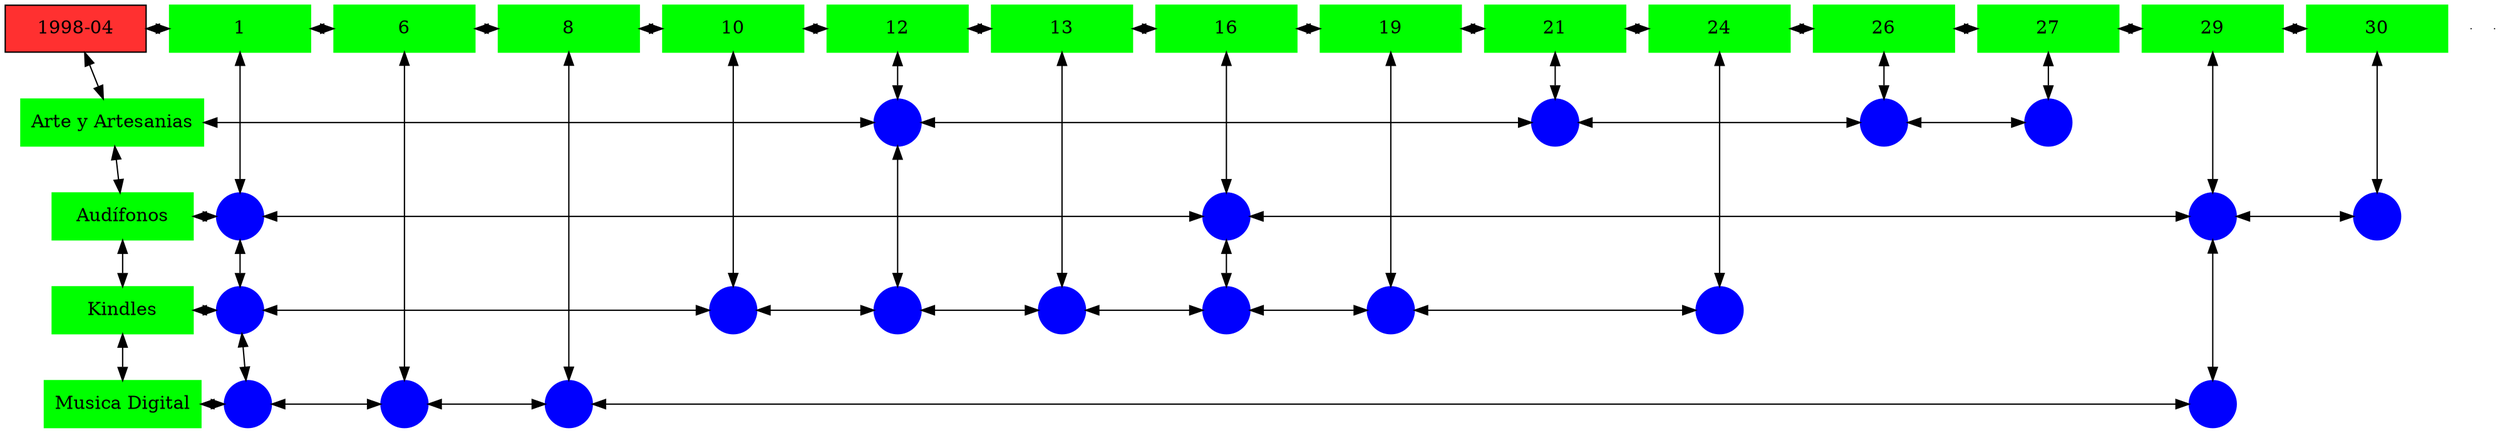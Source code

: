 digraph G{
node[shape="box"];
nodeMt[ label = "1998-04", width = 1.5, style = filled, fillcolor = firebrick1, group = 1 ];
e0[ shape = point, width = 0 ];
e1[ shape = point, width = 0 ];
node0xc001f04960[label="1",color=green,style =filled,width = 1.5 group=1];
nodeMt->node0xc001f04960[dir="both"];
{rank=same;nodeMt;node0xc001f04960;}
node0xc001fb2320[label="6",color=green,style =filled,width = 1.5 group=6];
node0xc001f04960->node0xc001fb2320[dir="both"];
{rank=same;node0xc001f04960;node0xc001fb2320;}
node0xc0020bf400[label="8",color=green,style =filled,width = 1.5 group=8];
node0xc001fb2320->node0xc0020bf400[dir="both"];
{rank=same;node0xc001fb2320;node0xc0020bf400;}
node0xc001e80730[label="10",color=green,style =filled,width = 1.5 group=10];
node0xc0020bf400->node0xc001e80730[dir="both"];
{rank=same;node0xc0020bf400;node0xc001e80730;}
node0xc001e46cd0[label="12",color=green,style =filled,width = 1.5 group=12];
node0xc001e80730->node0xc001e46cd0[dir="both"];
{rank=same;node0xc001e80730;node0xc001e46cd0;}
node0xc002137590[label="13",color=green,style =filled,width = 1.5 group=13];
node0xc001e46cd0->node0xc002137590[dir="both"];
{rank=same;node0xc001e46cd0;node0xc002137590;}
node0xc0022e45a0[label="16",color=green,style =filled,width = 1.5 group=16];
node0xc002137590->node0xc0022e45a0[dir="both"];
{rank=same;node0xc002137590;node0xc0022e45a0;}
node0xc00200e5f0[label="19",color=green,style =filled,width = 1.5 group=19];
node0xc0022e45a0->node0xc00200e5f0[dir="both"];
{rank=same;node0xc0022e45a0;node0xc00200e5f0;}
node0xc001fcebe0[label="21",color=green,style =filled,width = 1.5 group=21];
node0xc00200e5f0->node0xc001fcebe0[dir="both"];
{rank=same;node0xc00200e5f0;node0xc001fcebe0;}
node0xc001f23ae0[label="24",color=green,style =filled,width = 1.5 group=24];
node0xc001fcebe0->node0xc001f23ae0[dir="both"];
{rank=same;node0xc001fcebe0;node0xc001f23ae0;}
node0xc0020f2140[label="26",color=green,style =filled,width = 1.5 group=26];
node0xc001f23ae0->node0xc0020f2140[dir="both"];
{rank=same;node0xc001f23ae0;node0xc0020f2140;}
node0xc0021599a0[label="27",color=green,style =filled,width = 1.5 group=27];
node0xc0020f2140->node0xc0021599a0[dir="both"];
{rank=same;node0xc0020f2140;node0xc0021599a0;}
node0xc001ecabe0[label="29",color=green,style =filled,width = 1.5 group=29];
node0xc0021599a0->node0xc001ecabe0[dir="both"];
{rank=same;node0xc0021599a0;node0xc001ecabe0;}
node0xc002217900[label="30",color=green,style =filled,width = 1.5 group=30];
node0xc001ecabe0->node0xc002217900[dir="both"];
{rank=same;node0xc001ecabe0;node0xc002217900;}
node0xc001ec05a0[label="Arte y Artesanias",color=green,style =filled width = 1.5 group=1];
node0xc001ebca00[label="",color=blue,style =filled, width = 0.5 group=12 shape=circle];
node0xc001ec05a0->node0xc001ebca00[dir="both"];
{rank=same;node0xc001ec05a0;node0xc001ebca00;}
node0xc001fc7300[label="",color=blue,style =filled, width = 0.5 group=21 shape=circle];
node0xc001ebca00->node0xc001fc7300[dir="both"];
{rank=same;node0xc001fc7300;node0xc001ebca00;}
node0xc0020eb100[label="",color=blue,style =filled, width = 0.5 group=26 shape=circle];
node0xc001fc7300->node0xc0020eb100[dir="both"];
{rank=same;node0xc0020eb100;node0xc001fc7300;}
node0xc002157a00[label="",color=blue,style =filled, width = 0.5 group=27 shape=circle];
node0xc0020eb100->node0xc002157a00[dir="both"];
{rank=same;node0xc002157a00;node0xc0020eb100;}
node0xc001ecab90[label="Audífonos",color=green,style =filled width = 1.5 group=1];
node0xc001f00d80[label="",color=blue,style =filled, width = 0.5 group=1 shape=circle];
node0xc001ecab90->node0xc001f00d80[dir="both"];
{rank=same;node0xc001ecab90;node0xc001f00d80;}
node0xc0022f1b80[label="",color=blue,style =filled, width = 0.5 group=16 shape=circle];
node0xc001f00d80->node0xc0022f1b80[dir="both"];
{rank=same;node0xc0022f1b80;node0xc001f00d80;}
node0xc001ed2100[label="",color=blue,style =filled, width = 0.5 group=29 shape=circle];
node0xc0022f1b80->node0xc001ed2100[dir="both"];
{rank=same;node0xc001ed2100;node0xc0022f1b80;}
node0xc002218c80[label="",color=blue,style =filled, width = 0.5 group=30 shape=circle];
node0xc001ed2100->node0xc002218c80[dir="both"];
{rank=same;node0xc002218c80;node0xc001ed2100;}
node0xc001e46c80[label="Kindles",color=green,style =filled width = 1.5 group=1];
node0xc002232b00[label="",color=blue,style =filled, width = 0.5 group=1 shape=circle];
node0xc001e46c80->node0xc002232b00[dir="both"];
{rank=same;node0xc001e46c80;node0xc002232b00;}
node0xc00208dc00[label="",color=blue,style =filled, width = 0.5 group=10 shape=circle];
node0xc002232b00->node0xc00208dc00[dir="both"];
{rank=same;node0xc00208dc00;node0xc002232b00;}
node0xc001e44980[label="",color=blue,style =filled, width = 0.5 group=12 shape=circle];
node0xc00208dc00->node0xc001e44980[dir="both"];
{rank=same;node0xc001e44980;node0xc00208dc00;}
node0xc002185880[label="",color=blue,style =filled, width = 0.5 group=13 shape=circle];
node0xc001e44980->node0xc002185880[dir="both"];
{rank=same;node0xc002185880;node0xc001e44980;}
node0xc0022dd000[label="",color=blue,style =filled, width = 0.5 group=16 shape=circle];
node0xc002185880->node0xc0022dd000[dir="both"];
{rank=same;node0xc0022dd000;node0xc002185880;}
node0xc00200cb00[label="",color=blue,style =filled, width = 0.5 group=19 shape=circle];
node0xc0022dd000->node0xc00200cb00[dir="both"];
{rank=same;node0xc00200cb00;node0xc0022dd000;}
node0xc001f28100[label="",color=blue,style =filled, width = 0.5 group=24 shape=circle];
node0xc00200cb00->node0xc001f28100[dir="both"];
{rank=same;node0xc001f28100;node0xc00200cb00;}
node0xc001f22550[label="Musica Digital",color=green,style =filled width = 1.5 group=1];
node0xc0021c2c80[label="",color=blue,style =filled, width = 0.5 group=1 shape=circle];
node0xc001f22550->node0xc0021c2c80[dir="both"];
{rank=same;node0xc001f22550;node0xc0021c2c80;}
node0xc001fb4000[label="",color=blue,style =filled, width = 0.5 group=6 shape=circle];
node0xc0021c2c80->node0xc001fb4000[dir="both"];
{rank=same;node0xc001fb4000;node0xc0021c2c80;}
node0xc0020bd480[label="",color=blue,style =filled, width = 0.5 group=8 shape=circle];
node0xc001fb4000->node0xc0020bd480[dir="both"];
{rank=same;node0xc0020bd480;node0xc001fb4000;}
node0xc001f13300[label="",color=blue,style =filled, width = 0.5 group=29 shape=circle];
node0xc0020bd480->node0xc001f13300[dir="both"];
{rank=same;node0xc001f13300;node0xc0020bd480;}
node0xc001f04960->node0xc001f00d80[dir="both"];
node0xc001f00d80->node0xc002232b00[dir="both"];
node0xc002232b00->node0xc0021c2c80[dir="both"];
node0xc001fb2320->node0xc001fb4000[dir="both"];
node0xc0020bf400->node0xc0020bd480[dir="both"];
node0xc001e80730->node0xc00208dc00[dir="both"];
node0xc001e46cd0->node0xc001ebca00[dir="both"];
node0xc001ebca00->node0xc001e44980[dir="both"];
node0xc002137590->node0xc002185880[dir="both"];
node0xc0022e45a0->node0xc0022f1b80[dir="both"];
node0xc0022f1b80->node0xc0022dd000[dir="both"];
node0xc00200e5f0->node0xc00200cb00[dir="both"];
node0xc001fcebe0->node0xc001fc7300[dir="both"];
node0xc001f23ae0->node0xc001f28100[dir="both"];
node0xc0020f2140->node0xc0020eb100[dir="both"];
node0xc0021599a0->node0xc002157a00[dir="both"];
node0xc001ecabe0->node0xc001ed2100[dir="both"];
node0xc001ed2100->node0xc001f13300[dir="both"];
node0xc002217900->node0xc002218c80[dir="both"];
nodeMt->node0xc001ec05a0[dir="both"];
node0xc001ec05a0->node0xc001ecab90[dir="both"];
node0xc001ecab90->node0xc001e46c80[dir="both"];
node0xc001e46c80->node0xc001f22550[dir="both"];
}
